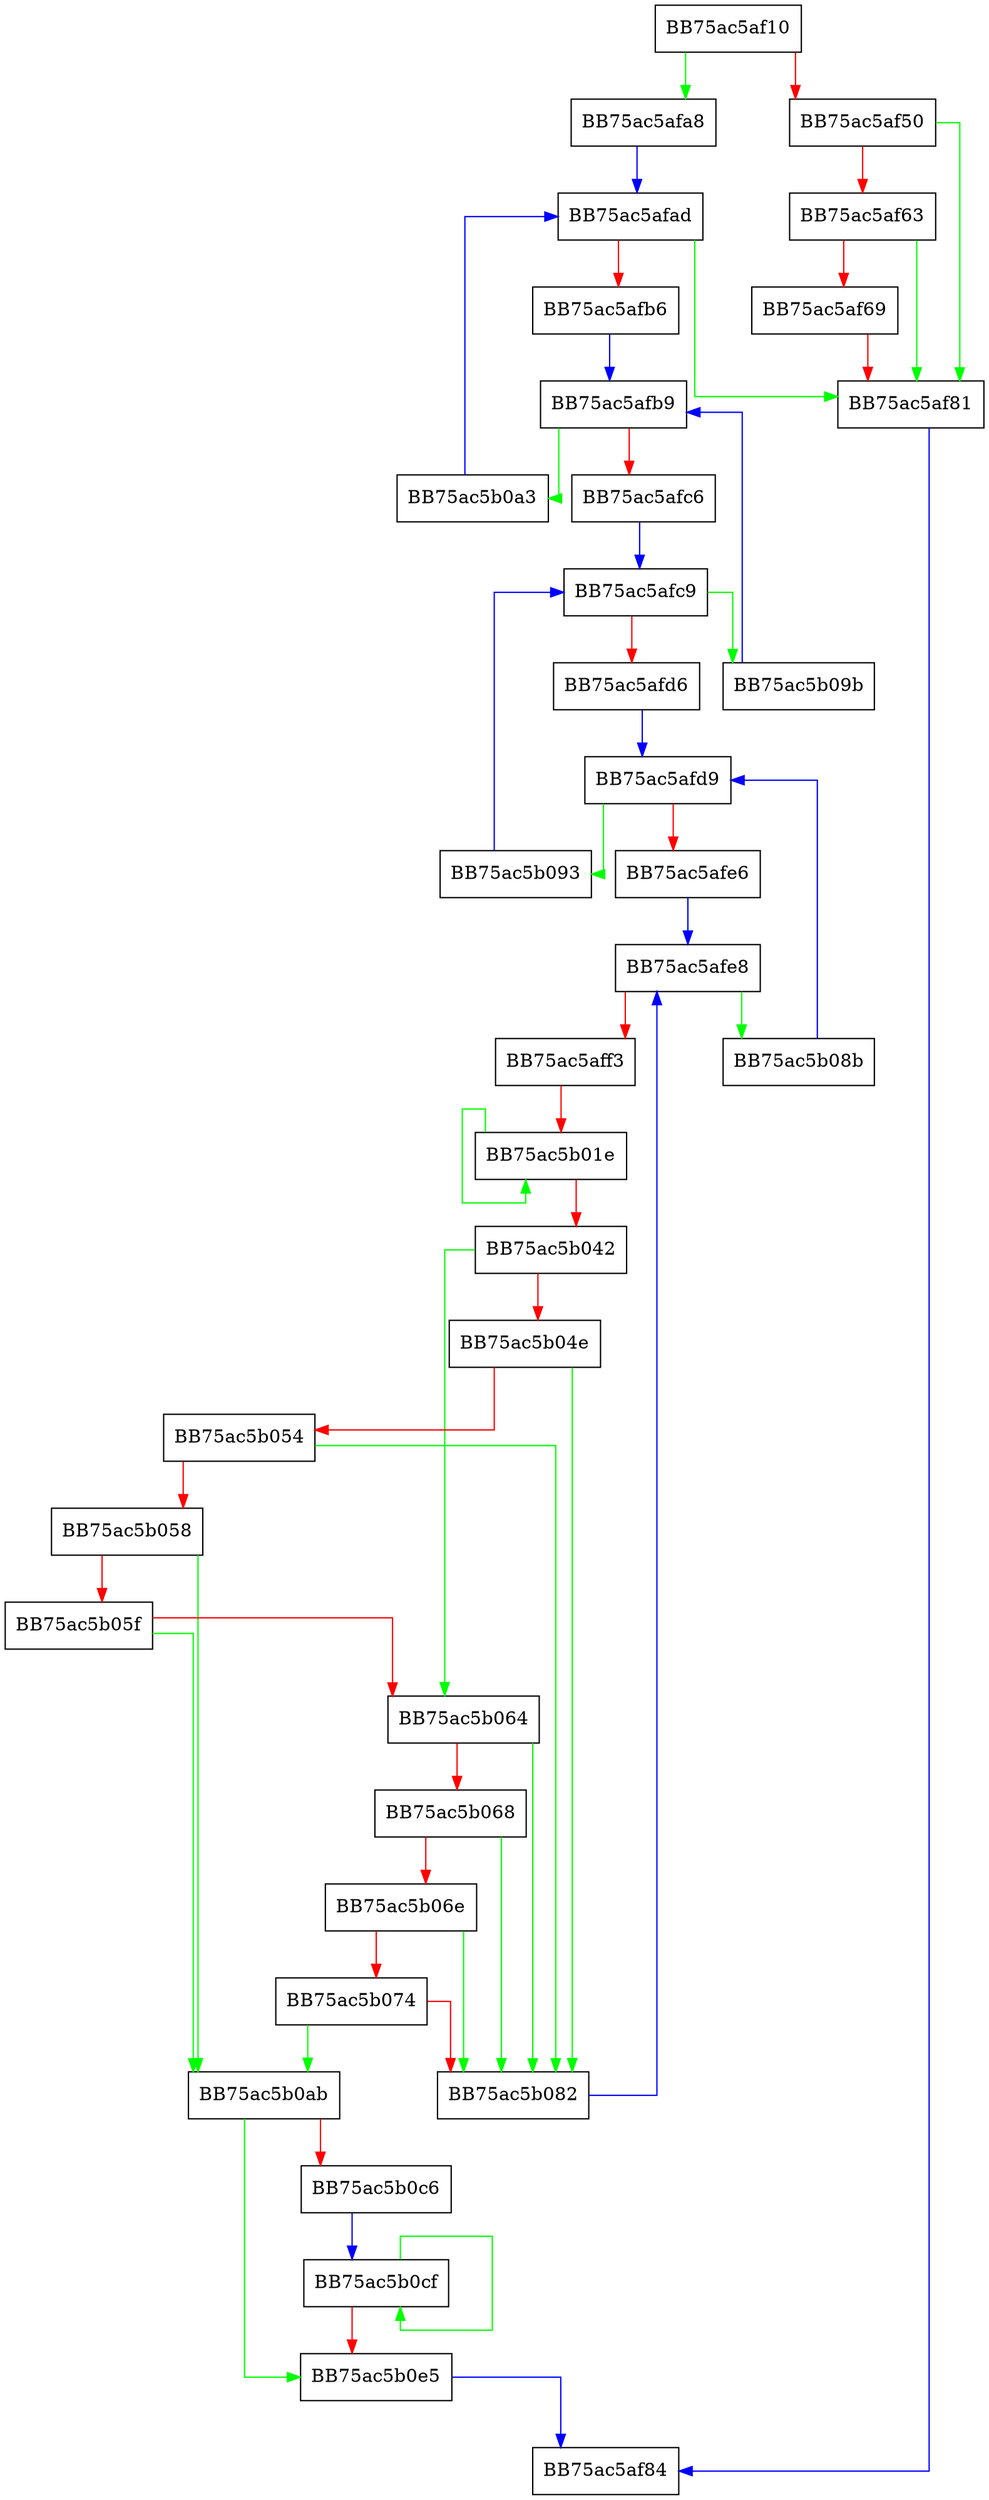 digraph decrypt {
  node [shape="box"];
  graph [splines=ortho];
  BB75ac5af10 -> BB75ac5afa8 [color="green"];
  BB75ac5af10 -> BB75ac5af50 [color="red"];
  BB75ac5af50 -> BB75ac5af81 [color="green"];
  BB75ac5af50 -> BB75ac5af63 [color="red"];
  BB75ac5af63 -> BB75ac5af81 [color="green"];
  BB75ac5af63 -> BB75ac5af69 [color="red"];
  BB75ac5af69 -> BB75ac5af81 [color="red"];
  BB75ac5af81 -> BB75ac5af84 [color="blue"];
  BB75ac5afa8 -> BB75ac5afad [color="blue"];
  BB75ac5afad -> BB75ac5af81 [color="green"];
  BB75ac5afad -> BB75ac5afb6 [color="red"];
  BB75ac5afb6 -> BB75ac5afb9 [color="blue"];
  BB75ac5afb9 -> BB75ac5b0a3 [color="green"];
  BB75ac5afb9 -> BB75ac5afc6 [color="red"];
  BB75ac5afc6 -> BB75ac5afc9 [color="blue"];
  BB75ac5afc9 -> BB75ac5b09b [color="green"];
  BB75ac5afc9 -> BB75ac5afd6 [color="red"];
  BB75ac5afd6 -> BB75ac5afd9 [color="blue"];
  BB75ac5afd9 -> BB75ac5b093 [color="green"];
  BB75ac5afd9 -> BB75ac5afe6 [color="red"];
  BB75ac5afe6 -> BB75ac5afe8 [color="blue"];
  BB75ac5afe8 -> BB75ac5b08b [color="green"];
  BB75ac5afe8 -> BB75ac5aff3 [color="red"];
  BB75ac5aff3 -> BB75ac5b01e [color="red"];
  BB75ac5b01e -> BB75ac5b01e [color="green"];
  BB75ac5b01e -> BB75ac5b042 [color="red"];
  BB75ac5b042 -> BB75ac5b064 [color="green"];
  BB75ac5b042 -> BB75ac5b04e [color="red"];
  BB75ac5b04e -> BB75ac5b082 [color="green"];
  BB75ac5b04e -> BB75ac5b054 [color="red"];
  BB75ac5b054 -> BB75ac5b082 [color="green"];
  BB75ac5b054 -> BB75ac5b058 [color="red"];
  BB75ac5b058 -> BB75ac5b0ab [color="green"];
  BB75ac5b058 -> BB75ac5b05f [color="red"];
  BB75ac5b05f -> BB75ac5b0ab [color="green"];
  BB75ac5b05f -> BB75ac5b064 [color="red"];
  BB75ac5b064 -> BB75ac5b082 [color="green"];
  BB75ac5b064 -> BB75ac5b068 [color="red"];
  BB75ac5b068 -> BB75ac5b082 [color="green"];
  BB75ac5b068 -> BB75ac5b06e [color="red"];
  BB75ac5b06e -> BB75ac5b082 [color="green"];
  BB75ac5b06e -> BB75ac5b074 [color="red"];
  BB75ac5b074 -> BB75ac5b0ab [color="green"];
  BB75ac5b074 -> BB75ac5b082 [color="red"];
  BB75ac5b082 -> BB75ac5afe8 [color="blue"];
  BB75ac5b08b -> BB75ac5afd9 [color="blue"];
  BB75ac5b093 -> BB75ac5afc9 [color="blue"];
  BB75ac5b09b -> BB75ac5afb9 [color="blue"];
  BB75ac5b0a3 -> BB75ac5afad [color="blue"];
  BB75ac5b0ab -> BB75ac5b0e5 [color="green"];
  BB75ac5b0ab -> BB75ac5b0c6 [color="red"];
  BB75ac5b0c6 -> BB75ac5b0cf [color="blue"];
  BB75ac5b0cf -> BB75ac5b0cf [color="green"];
  BB75ac5b0cf -> BB75ac5b0e5 [color="red"];
  BB75ac5b0e5 -> BB75ac5af84 [color="blue"];
}
